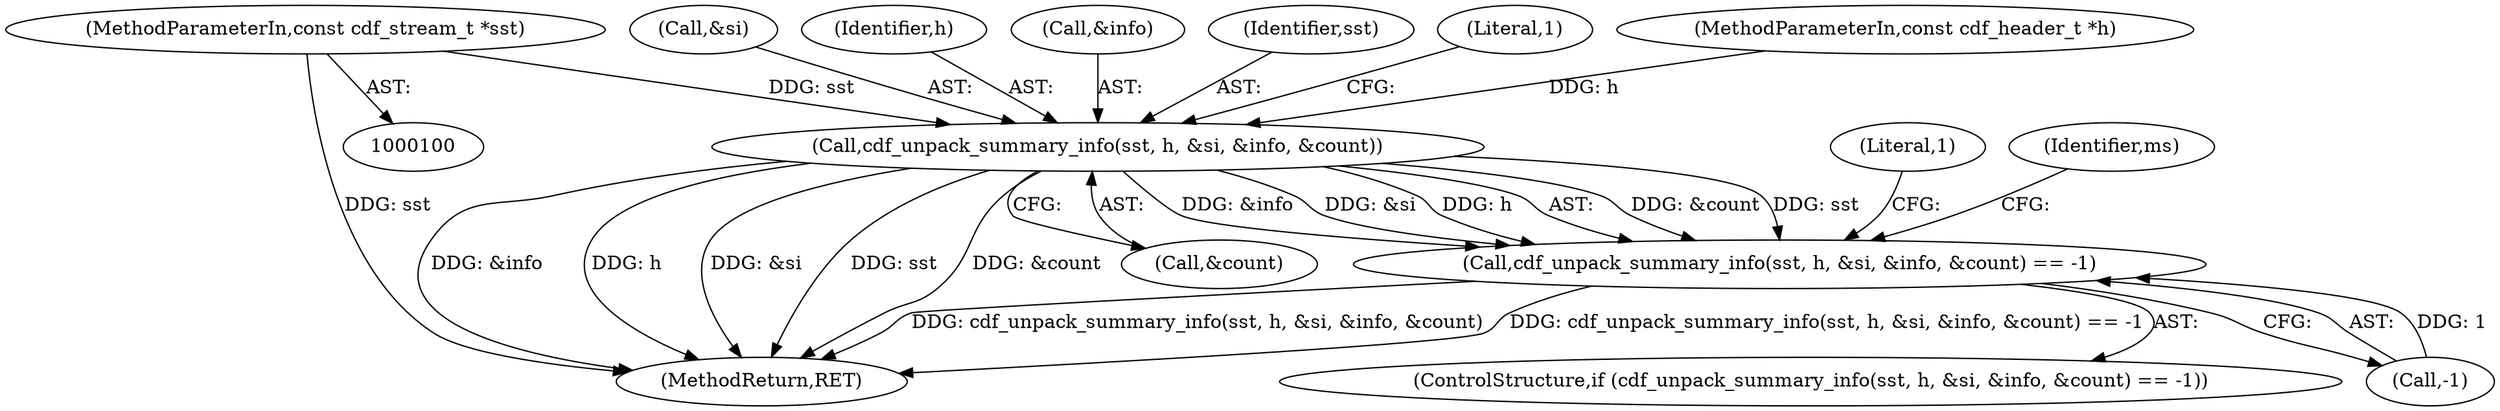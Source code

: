 digraph "0_file_6d209c1c489457397a5763bca4b28e43aac90391_1@pointer" {
"1000103" [label="(MethodParameterIn,const cdf_stream_t *sst)"];
"1000112" [label="(Call,cdf_unpack_summary_info(sst, h, &si, &info, &count))"];
"1000111" [label="(Call,cdf_unpack_summary_info(sst, h, &si, &info, &count) == -1)"];
"1000115" [label="(Call,&si)"];
"1000280" [label="(MethodReturn,RET)"];
"1000111" [label="(Call,cdf_unpack_summary_info(sst, h, &si, &info, &count) == -1)"];
"1000114" [label="(Identifier,h)"];
"1000117" [label="(Call,&info)"];
"1000125" [label="(Literal,1)"];
"1000112" [label="(Call,cdf_unpack_summary_info(sst, h, &si, &info, &count))"];
"1000110" [label="(ControlStructure,if (cdf_unpack_summary_info(sst, h, &si, &info, &count) == -1))"];
"1000113" [label="(Identifier,sst)"];
"1000103" [label="(MethodParameterIn,const cdf_stream_t *sst)"];
"1000128" [label="(Identifier,ms)"];
"1000122" [label="(Literal,1)"];
"1000119" [label="(Call,&count)"];
"1000102" [label="(MethodParameterIn,const cdf_header_t *h)"];
"1000121" [label="(Call,-1)"];
"1000103" -> "1000100"  [label="AST: "];
"1000103" -> "1000280"  [label="DDG: sst"];
"1000103" -> "1000112"  [label="DDG: sst"];
"1000112" -> "1000111"  [label="AST: "];
"1000112" -> "1000119"  [label="CFG: "];
"1000113" -> "1000112"  [label="AST: "];
"1000114" -> "1000112"  [label="AST: "];
"1000115" -> "1000112"  [label="AST: "];
"1000117" -> "1000112"  [label="AST: "];
"1000119" -> "1000112"  [label="AST: "];
"1000122" -> "1000112"  [label="CFG: "];
"1000112" -> "1000280"  [label="DDG: &info"];
"1000112" -> "1000280"  [label="DDG: h"];
"1000112" -> "1000280"  [label="DDG: &si"];
"1000112" -> "1000280"  [label="DDG: sst"];
"1000112" -> "1000280"  [label="DDG: &count"];
"1000112" -> "1000111"  [label="DDG: &count"];
"1000112" -> "1000111"  [label="DDG: sst"];
"1000112" -> "1000111"  [label="DDG: &info"];
"1000112" -> "1000111"  [label="DDG: &si"];
"1000112" -> "1000111"  [label="DDG: h"];
"1000102" -> "1000112"  [label="DDG: h"];
"1000111" -> "1000110"  [label="AST: "];
"1000111" -> "1000121"  [label="CFG: "];
"1000121" -> "1000111"  [label="AST: "];
"1000125" -> "1000111"  [label="CFG: "];
"1000128" -> "1000111"  [label="CFG: "];
"1000111" -> "1000280"  [label="DDG: cdf_unpack_summary_info(sst, h, &si, &info, &count)"];
"1000111" -> "1000280"  [label="DDG: cdf_unpack_summary_info(sst, h, &si, &info, &count) == -1"];
"1000121" -> "1000111"  [label="DDG: 1"];
}
